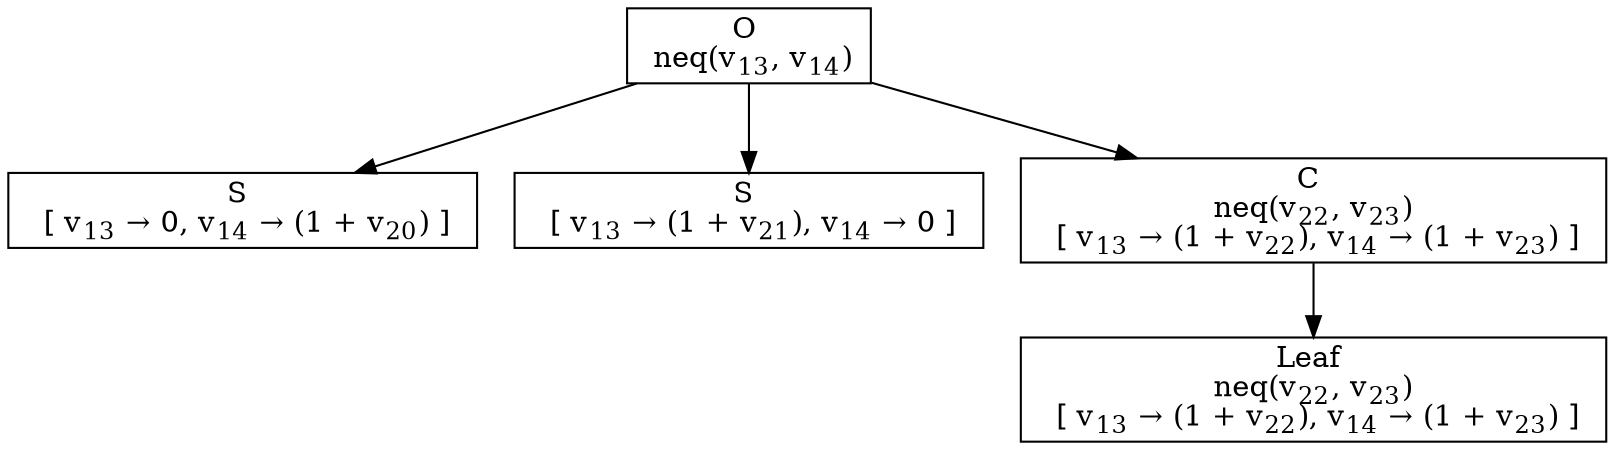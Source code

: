 digraph {
    graph [rankdir=TB
          ,bgcolor=transparent];
    node [shape=box
         ,fillcolor=white
         ,style=filled];
    0 [label=<O <BR/> neq(v<SUB>13</SUB>, v<SUB>14</SUB>)>];
    1 [label=<S <BR/>  [ v<SUB>13</SUB> &rarr; 0, v<SUB>14</SUB> &rarr; (1 + v<SUB>20</SUB>) ] >];
    2 [label=<S <BR/>  [ v<SUB>13</SUB> &rarr; (1 + v<SUB>21</SUB>), v<SUB>14</SUB> &rarr; 0 ] >];
    3 [label=<C <BR/> neq(v<SUB>22</SUB>, v<SUB>23</SUB>) <BR/>  [ v<SUB>13</SUB> &rarr; (1 + v<SUB>22</SUB>), v<SUB>14</SUB> &rarr; (1 + v<SUB>23</SUB>) ] >];
    4 [label=<Leaf <BR/> neq(v<SUB>22</SUB>, v<SUB>23</SUB>) <BR/>  [ v<SUB>13</SUB> &rarr; (1 + v<SUB>22</SUB>), v<SUB>14</SUB> &rarr; (1 + v<SUB>23</SUB>) ] >];
    0 -> 1 [label=""];
    0 -> 2 [label=""];
    0 -> 3 [label=""];
    3 -> 4 [label=""];
}